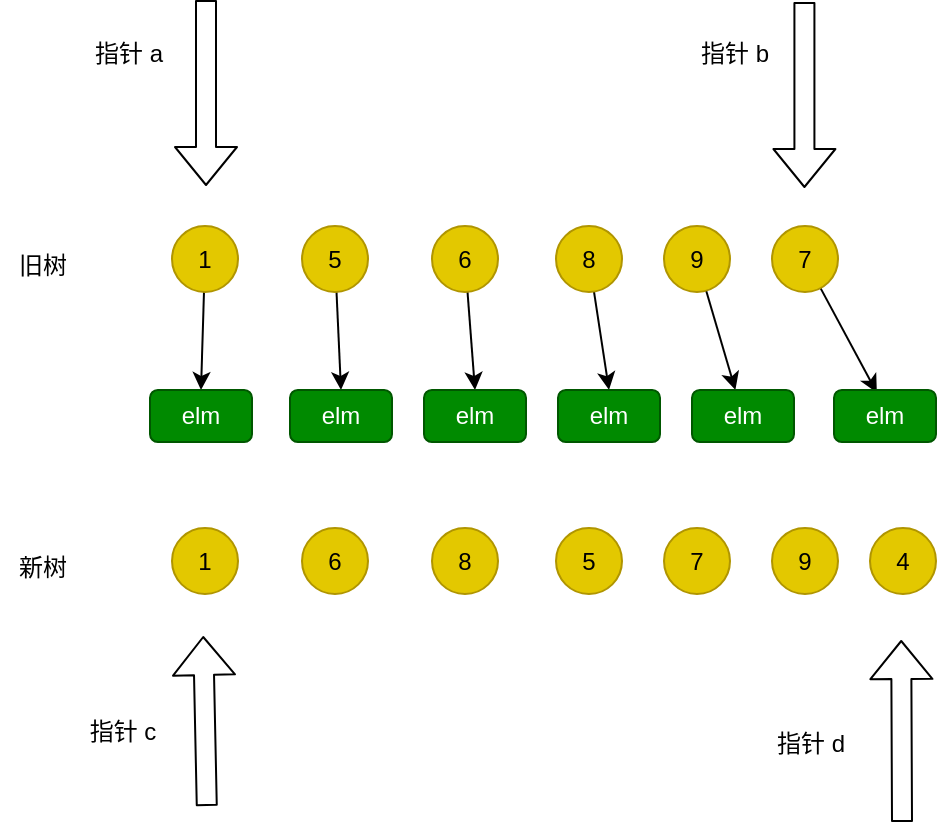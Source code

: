 <mxfile>
    <diagram id="68RfAqPuonOGkiAqU9Ls" name="Page-1">
        <mxGraphModel dx="1265" dy="559" grid="0" gridSize="10" guides="0" tooltips="1" connect="0" arrows="0" fold="1" page="0" pageScale="1" pageWidth="850" pageHeight="1100" math="0" shadow="0">
            <root>
                <mxCell id="0"/>
                <mxCell id="1" parent="0"/>
                <mxCell id="25" style="edgeStyle=none;html=1;entryX=0.5;entryY=0;entryDx=0;entryDy=0;rounded=1;" edge="1" parent="1" source="4" target="19">
                    <mxGeometry relative="1" as="geometry"/>
                </mxCell>
                <mxCell id="4" value="1" style="ellipse;whiteSpace=wrap;html=1;aspect=fixed;fillColor=#e3c800;fontColor=#000000;strokeColor=#B09500;rounded=1;" vertex="1" parent="1">
                    <mxGeometry x="-25" y="224" width="33" height="33" as="geometry"/>
                </mxCell>
                <mxCell id="5" value="旧树" style="text;html=1;align=center;verticalAlign=middle;resizable=0;points=[];autosize=1;strokeColor=none;fillColor=none;rounded=1;" vertex="1" parent="1">
                    <mxGeometry x="-111" y="231" width="42" height="26" as="geometry"/>
                </mxCell>
                <mxCell id="26" style="edgeStyle=none;html=1;entryX=0.5;entryY=0;entryDx=0;entryDy=0;rounded=1;" edge="1" parent="1" source="6" target="21">
                    <mxGeometry relative="1" as="geometry"/>
                </mxCell>
                <mxCell id="6" value="5" style="ellipse;whiteSpace=wrap;html=1;aspect=fixed;fillColor=#e3c800;fontColor=#000000;strokeColor=#B09500;rounded=1;" vertex="1" parent="1">
                    <mxGeometry x="40" y="224" width="33" height="33" as="geometry"/>
                </mxCell>
                <mxCell id="27" style="edgeStyle=none;html=1;entryX=0.5;entryY=0;entryDx=0;entryDy=0;rounded=1;" edge="1" parent="1" source="7" target="20">
                    <mxGeometry relative="1" as="geometry"/>
                </mxCell>
                <mxCell id="7" value="6" style="ellipse;whiteSpace=wrap;html=1;aspect=fixed;fillColor=#e3c800;fontColor=#000000;strokeColor=#B09500;rounded=1;" vertex="1" parent="1">
                    <mxGeometry x="105" y="224" width="33" height="33" as="geometry"/>
                </mxCell>
                <mxCell id="30" style="edgeStyle=none;html=1;entryX=0.42;entryY=0.051;entryDx=0;entryDy=0;entryPerimeter=0;rounded=1;" edge="1" parent="1" source="8" target="24">
                    <mxGeometry relative="1" as="geometry"/>
                </mxCell>
                <mxCell id="8" value="7" style="ellipse;whiteSpace=wrap;html=1;aspect=fixed;fillColor=#e3c800;fontColor=#000000;strokeColor=#B09500;rounded=1;" vertex="1" parent="1">
                    <mxGeometry x="275" y="224" width="33" height="33" as="geometry"/>
                </mxCell>
                <mxCell id="29" style="edgeStyle=none;html=1;rounded=1;" edge="1" parent="1" source="9" target="23">
                    <mxGeometry relative="1" as="geometry"/>
                </mxCell>
                <mxCell id="9" value="9" style="ellipse;whiteSpace=wrap;html=1;aspect=fixed;fillColor=#e3c800;fontColor=#000000;strokeColor=#B09500;rounded=1;" vertex="1" parent="1">
                    <mxGeometry x="221" y="224" width="33" height="33" as="geometry"/>
                </mxCell>
                <mxCell id="28" style="edgeStyle=none;html=1;entryX=0.5;entryY=0;entryDx=0;entryDy=0;rounded=1;" edge="1" parent="1" source="10" target="22">
                    <mxGeometry relative="1" as="geometry"/>
                </mxCell>
                <mxCell id="10" value="8" style="ellipse;whiteSpace=wrap;html=1;aspect=fixed;fillColor=#e3c800;fontColor=#000000;strokeColor=#B09500;rounded=1;" vertex="1" parent="1">
                    <mxGeometry x="167" y="224" width="33" height="33" as="geometry"/>
                </mxCell>
                <mxCell id="11" value="1" style="ellipse;whiteSpace=wrap;html=1;aspect=fixed;fillColor=#e3c800;fontColor=#000000;strokeColor=#B09500;rounded=1;" vertex="1" parent="1">
                    <mxGeometry x="-25" y="375" width="33" height="33" as="geometry"/>
                </mxCell>
                <mxCell id="12" value="新树" style="text;html=1;align=center;verticalAlign=middle;resizable=0;points=[];autosize=1;strokeColor=none;fillColor=none;rounded=1;" vertex="1" parent="1">
                    <mxGeometry x="-111" y="382" width="42" height="26" as="geometry"/>
                </mxCell>
                <mxCell id="13" value="6" style="ellipse;whiteSpace=wrap;html=1;aspect=fixed;fillColor=#e3c800;fontColor=#000000;strokeColor=#B09500;rounded=1;" vertex="1" parent="1">
                    <mxGeometry x="40" y="375" width="33" height="33" as="geometry"/>
                </mxCell>
                <mxCell id="14" value="8" style="ellipse;whiteSpace=wrap;html=1;aspect=fixed;fillColor=#e3c800;fontColor=#000000;strokeColor=#B09500;rounded=1;" vertex="1" parent="1">
                    <mxGeometry x="105" y="375" width="33" height="33" as="geometry"/>
                </mxCell>
                <mxCell id="15" value="9" style="ellipse;whiteSpace=wrap;html=1;aspect=fixed;fillColor=#e3c800;fontColor=#000000;strokeColor=#B09500;rounded=1;" vertex="1" parent="1">
                    <mxGeometry x="275" y="375" width="33" height="33" as="geometry"/>
                </mxCell>
                <mxCell id="16" value="7" style="ellipse;whiteSpace=wrap;html=1;aspect=fixed;fillColor=#e3c800;fontColor=#000000;strokeColor=#B09500;rounded=1;" vertex="1" parent="1">
                    <mxGeometry x="221" y="375" width="33" height="33" as="geometry"/>
                </mxCell>
                <mxCell id="17" value="5" style="ellipse;whiteSpace=wrap;html=1;aspect=fixed;fillColor=#e3c800;fontColor=#000000;strokeColor=#B09500;rounded=1;" vertex="1" parent="1">
                    <mxGeometry x="167" y="375" width="33" height="33" as="geometry"/>
                </mxCell>
                <mxCell id="19" value="elm" style="rounded=1;whiteSpace=wrap;html=1;fillColor=#008a00;fontColor=#ffffff;strokeColor=#005700;" vertex="1" parent="1">
                    <mxGeometry x="-36" y="306" width="51" height="26" as="geometry"/>
                </mxCell>
                <mxCell id="20" value="elm" style="rounded=1;whiteSpace=wrap;html=1;fillColor=#008a00;fontColor=#ffffff;strokeColor=#005700;" vertex="1" parent="1">
                    <mxGeometry x="101" y="306" width="51" height="26" as="geometry"/>
                </mxCell>
                <mxCell id="21" value="elm" style="rounded=1;whiteSpace=wrap;html=1;fillColor=#008a00;fontColor=#ffffff;strokeColor=#005700;" vertex="1" parent="1">
                    <mxGeometry x="34" y="306" width="51" height="26" as="geometry"/>
                </mxCell>
                <mxCell id="22" value="elm" style="rounded=1;whiteSpace=wrap;html=1;fillColor=#008a00;fontColor=#ffffff;strokeColor=#005700;" vertex="1" parent="1">
                    <mxGeometry x="168" y="306" width="51" height="26" as="geometry"/>
                </mxCell>
                <mxCell id="23" value="elm" style="rounded=1;whiteSpace=wrap;html=1;fillColor=#008a00;fontColor=#ffffff;strokeColor=#005700;" vertex="1" parent="1">
                    <mxGeometry x="235" y="306" width="51" height="26" as="geometry"/>
                </mxCell>
                <mxCell id="24" value="elm" style="rounded=1;whiteSpace=wrap;html=1;fillColor=#008a00;fontColor=#ffffff;strokeColor=#005700;" vertex="1" parent="1">
                    <mxGeometry x="306" y="306" width="51" height="26" as="geometry"/>
                </mxCell>
                <mxCell id="31" value="4" style="ellipse;whiteSpace=wrap;html=1;aspect=fixed;fillColor=#e3c800;fontColor=#000000;strokeColor=#B09500;rounded=1;" vertex="1" parent="1">
                    <mxGeometry x="324" y="375" width="33" height="33" as="geometry"/>
                </mxCell>
                <mxCell id="35" value="" style="shape=flexArrow;endArrow=classic;html=1;rounded=1;" edge="1" parent="1">
                    <mxGeometry width="50" height="50" relative="1" as="geometry">
                        <mxPoint x="-7.61" y="514" as="sourcePoint"/>
                        <mxPoint x="-9.4" y="429" as="targetPoint"/>
                    </mxGeometry>
                </mxCell>
                <mxCell id="36" value="" style="shape=flexArrow;endArrow=classic;html=1;rounded=1;" edge="1" parent="1">
                    <mxGeometry width="50" height="50" relative="1" as="geometry">
                        <mxPoint x="340" y="522" as="sourcePoint"/>
                        <mxPoint x="339.61" y="431" as="targetPoint"/>
                    </mxGeometry>
                </mxCell>
                <mxCell id="37" value="" style="shape=flexArrow;endArrow=classic;html=1;rounded=1;" edge="1" parent="1">
                    <mxGeometry width="50" height="50" relative="1" as="geometry">
                        <mxPoint x="-8.0" y="111" as="sourcePoint"/>
                        <mxPoint x="-8" y="204" as="targetPoint"/>
                    </mxGeometry>
                </mxCell>
                <mxCell id="38" value="" style="shape=flexArrow;endArrow=classic;html=1;rounded=1;" edge="1" parent="1">
                    <mxGeometry width="50" height="50" relative="1" as="geometry">
                        <mxPoint x="291.21" y="112" as="sourcePoint"/>
                        <mxPoint x="291.21" y="205" as="targetPoint"/>
                    </mxGeometry>
                </mxCell>
                <mxCell id="39" value="指针 a" style="text;html=1;align=center;verticalAlign=middle;resizable=0;points=[];autosize=1;strokeColor=none;fillColor=none;rounded=1;" vertex="1" parent="1">
                    <mxGeometry x="-73" y="125" width="52" height="26" as="geometry"/>
                </mxCell>
                <mxCell id="40" value="指针 b" style="text;html=1;align=center;verticalAlign=middle;resizable=0;points=[];autosize=1;strokeColor=none;fillColor=none;rounded=1;" vertex="1" parent="1">
                    <mxGeometry x="230" y="125" width="52" height="26" as="geometry"/>
                </mxCell>
                <mxCell id="41" value="指针 c" style="text;html=1;align=center;verticalAlign=middle;resizable=0;points=[];autosize=1;strokeColor=none;fillColor=none;rounded=1;" vertex="1" parent="1">
                    <mxGeometry x="-76" y="464" width="51" height="26" as="geometry"/>
                </mxCell>
                <mxCell id="42" value="指针 d" style="text;html=1;align=center;verticalAlign=middle;resizable=0;points=[];autosize=1;strokeColor=none;fillColor=none;rounded=1;" vertex="1" parent="1">
                    <mxGeometry x="268" y="470" width="52" height="26" as="geometry"/>
                </mxCell>
            </root>
        </mxGraphModel>
    </diagram>
</mxfile>